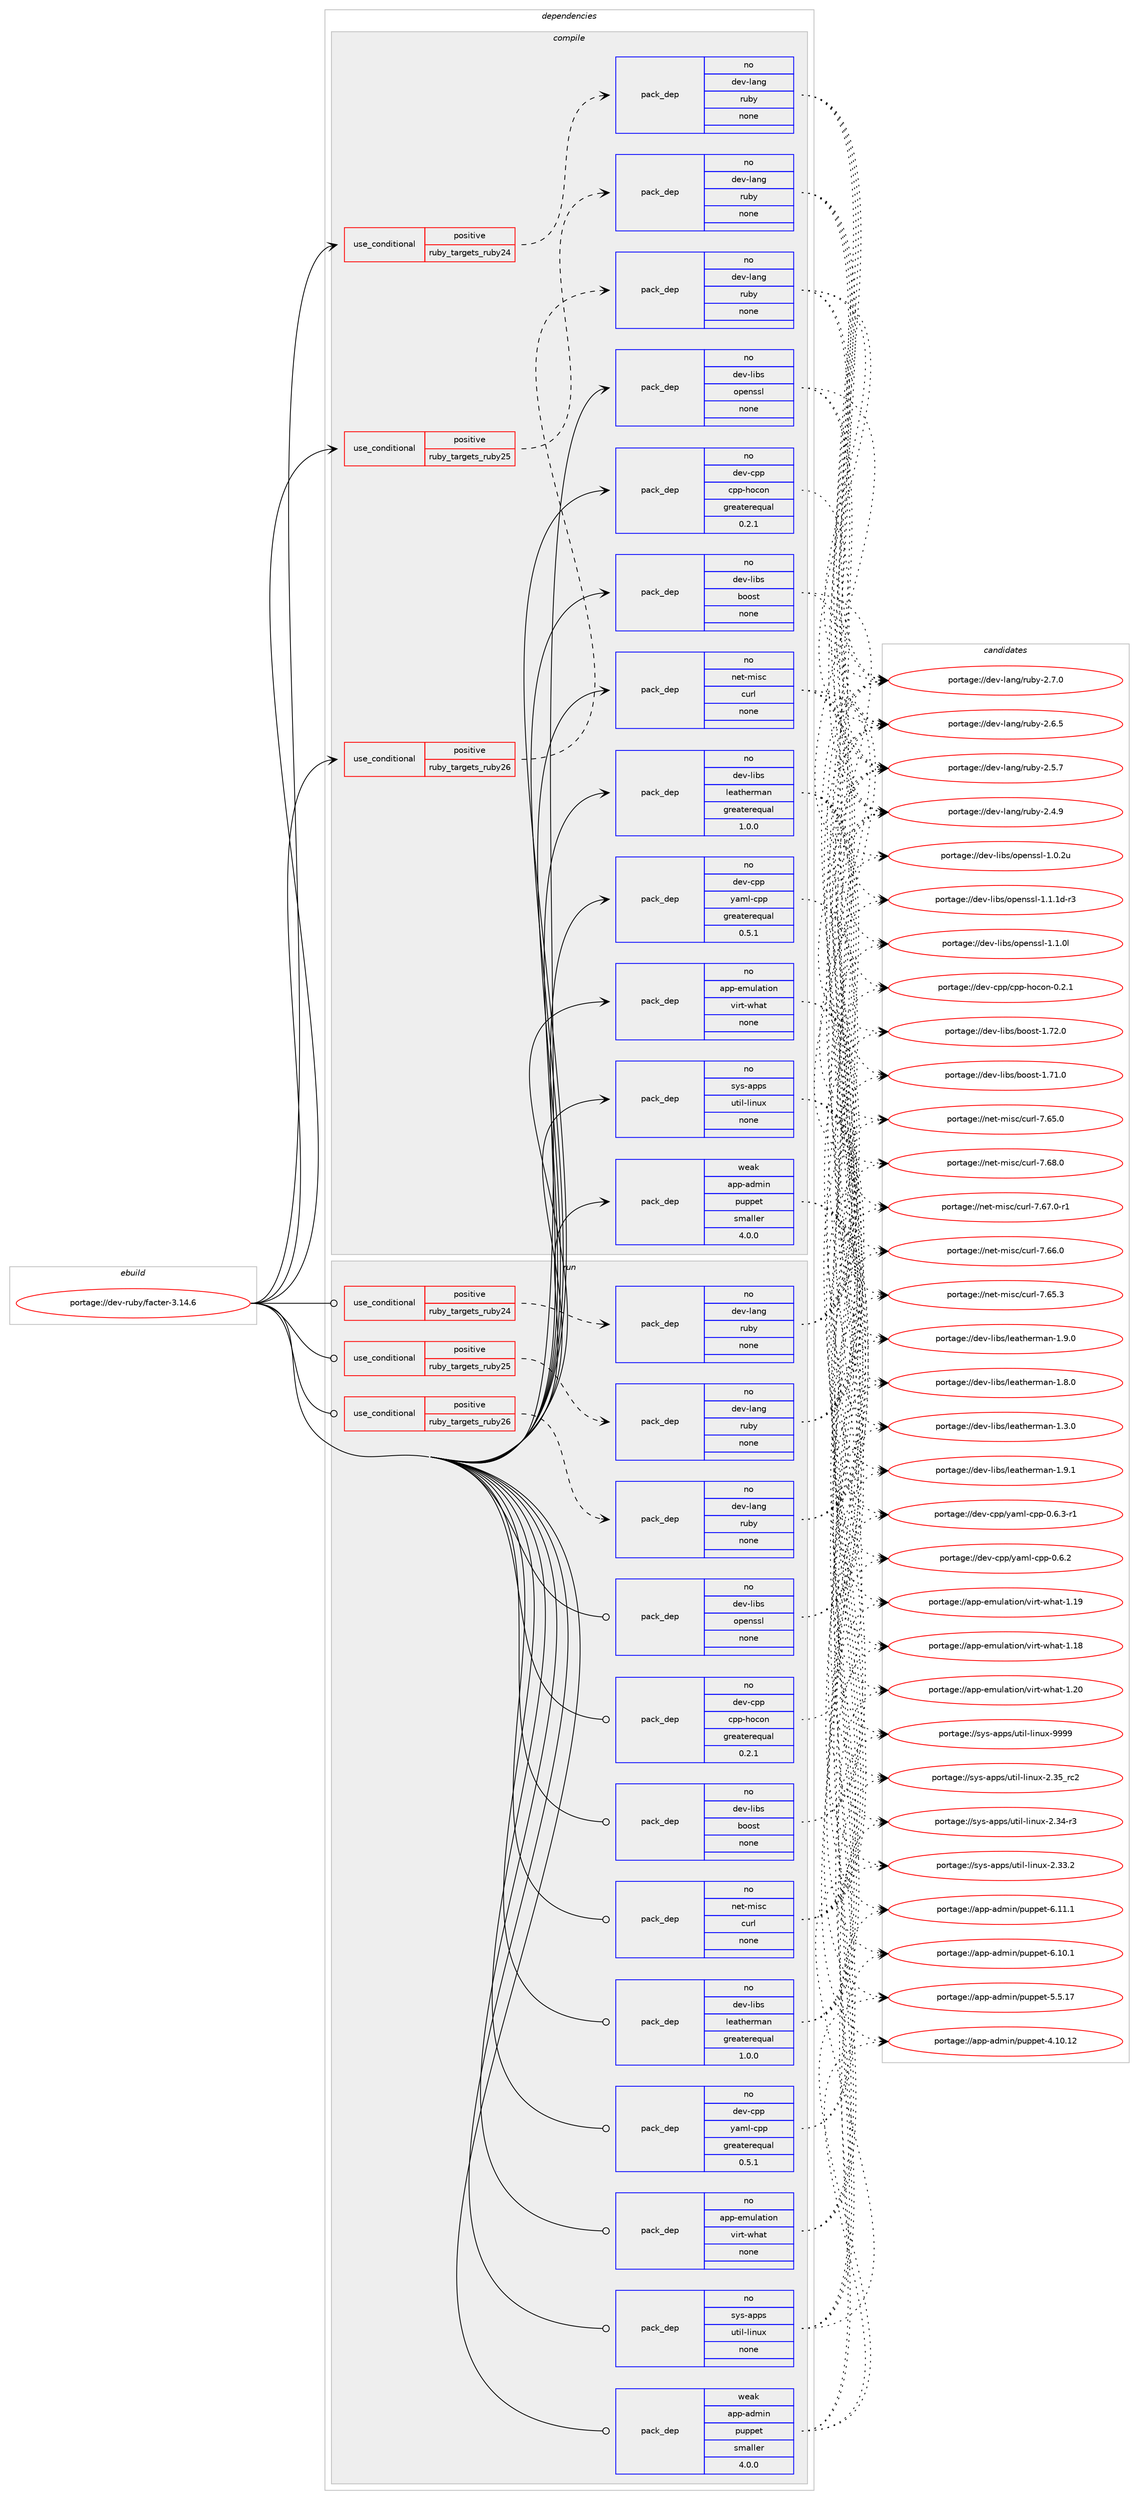 digraph prolog {

# *************
# Graph options
# *************

newrank=true;
concentrate=true;
compound=true;
graph [rankdir=LR,fontname=Helvetica,fontsize=10,ranksep=1.5];#, ranksep=2.5, nodesep=0.2];
edge  [arrowhead=vee];
node  [fontname=Helvetica,fontsize=10];

# **********
# The ebuild
# **********

subgraph cluster_leftcol {
color=gray;
label=<<i>ebuild</i>>;
id [label="portage://dev-ruby/facter-3.14.6", color=red, width=4, href="../dev-ruby/facter-3.14.6.svg"];
}

# ****************
# The dependencies
# ****************

subgraph cluster_midcol {
color=gray;
label=<<i>dependencies</i>>;
subgraph cluster_compile {
fillcolor="#eeeeee";
style=filled;
label=<<i>compile</i>>;
subgraph cond88063 {
dependency357600 [label=<<TABLE BORDER="0" CELLBORDER="1" CELLSPACING="0" CELLPADDING="4"><TR><TD ROWSPAN="3" CELLPADDING="10">use_conditional</TD></TR><TR><TD>positive</TD></TR><TR><TD>ruby_targets_ruby24</TD></TR></TABLE>>, shape=none, color=red];
subgraph pack264724 {
dependency357601 [label=<<TABLE BORDER="0" CELLBORDER="1" CELLSPACING="0" CELLPADDING="4" WIDTH="220"><TR><TD ROWSPAN="6" CELLPADDING="30">pack_dep</TD></TR><TR><TD WIDTH="110">no</TD></TR><TR><TD>dev-lang</TD></TR><TR><TD>ruby</TD></TR><TR><TD>none</TD></TR><TR><TD></TD></TR></TABLE>>, shape=none, color=blue];
}
dependency357600:e -> dependency357601:w [weight=20,style="dashed",arrowhead="vee"];
}
id:e -> dependency357600:w [weight=20,style="solid",arrowhead="vee"];
subgraph cond88064 {
dependency357602 [label=<<TABLE BORDER="0" CELLBORDER="1" CELLSPACING="0" CELLPADDING="4"><TR><TD ROWSPAN="3" CELLPADDING="10">use_conditional</TD></TR><TR><TD>positive</TD></TR><TR><TD>ruby_targets_ruby25</TD></TR></TABLE>>, shape=none, color=red];
subgraph pack264725 {
dependency357603 [label=<<TABLE BORDER="0" CELLBORDER="1" CELLSPACING="0" CELLPADDING="4" WIDTH="220"><TR><TD ROWSPAN="6" CELLPADDING="30">pack_dep</TD></TR><TR><TD WIDTH="110">no</TD></TR><TR><TD>dev-lang</TD></TR><TR><TD>ruby</TD></TR><TR><TD>none</TD></TR><TR><TD></TD></TR></TABLE>>, shape=none, color=blue];
}
dependency357602:e -> dependency357603:w [weight=20,style="dashed",arrowhead="vee"];
}
id:e -> dependency357602:w [weight=20,style="solid",arrowhead="vee"];
subgraph cond88065 {
dependency357604 [label=<<TABLE BORDER="0" CELLBORDER="1" CELLSPACING="0" CELLPADDING="4"><TR><TD ROWSPAN="3" CELLPADDING="10">use_conditional</TD></TR><TR><TD>positive</TD></TR><TR><TD>ruby_targets_ruby26</TD></TR></TABLE>>, shape=none, color=red];
subgraph pack264726 {
dependency357605 [label=<<TABLE BORDER="0" CELLBORDER="1" CELLSPACING="0" CELLPADDING="4" WIDTH="220"><TR><TD ROWSPAN="6" CELLPADDING="30">pack_dep</TD></TR><TR><TD WIDTH="110">no</TD></TR><TR><TD>dev-lang</TD></TR><TR><TD>ruby</TD></TR><TR><TD>none</TD></TR><TR><TD></TD></TR></TABLE>>, shape=none, color=blue];
}
dependency357604:e -> dependency357605:w [weight=20,style="dashed",arrowhead="vee"];
}
id:e -> dependency357604:w [weight=20,style="solid",arrowhead="vee"];
subgraph pack264727 {
dependency357606 [label=<<TABLE BORDER="0" CELLBORDER="1" CELLSPACING="0" CELLPADDING="4" WIDTH="220"><TR><TD ROWSPAN="6" CELLPADDING="30">pack_dep</TD></TR><TR><TD WIDTH="110">no</TD></TR><TR><TD>app-emulation</TD></TR><TR><TD>virt-what</TD></TR><TR><TD>none</TD></TR><TR><TD></TD></TR></TABLE>>, shape=none, color=blue];
}
id:e -> dependency357606:w [weight=20,style="solid",arrowhead="vee"];
subgraph pack264728 {
dependency357607 [label=<<TABLE BORDER="0" CELLBORDER="1" CELLSPACING="0" CELLPADDING="4" WIDTH="220"><TR><TD ROWSPAN="6" CELLPADDING="30">pack_dep</TD></TR><TR><TD WIDTH="110">no</TD></TR><TR><TD>dev-cpp</TD></TR><TR><TD>cpp-hocon</TD></TR><TR><TD>greaterequal</TD></TR><TR><TD>0.2.1</TD></TR></TABLE>>, shape=none, color=blue];
}
id:e -> dependency357607:w [weight=20,style="solid",arrowhead="vee"];
subgraph pack264729 {
dependency357608 [label=<<TABLE BORDER="0" CELLBORDER="1" CELLSPACING="0" CELLPADDING="4" WIDTH="220"><TR><TD ROWSPAN="6" CELLPADDING="30">pack_dep</TD></TR><TR><TD WIDTH="110">no</TD></TR><TR><TD>dev-cpp</TD></TR><TR><TD>yaml-cpp</TD></TR><TR><TD>greaterequal</TD></TR><TR><TD>0.5.1</TD></TR></TABLE>>, shape=none, color=blue];
}
id:e -> dependency357608:w [weight=20,style="solid",arrowhead="vee"];
subgraph pack264730 {
dependency357609 [label=<<TABLE BORDER="0" CELLBORDER="1" CELLSPACING="0" CELLPADDING="4" WIDTH="220"><TR><TD ROWSPAN="6" CELLPADDING="30">pack_dep</TD></TR><TR><TD WIDTH="110">no</TD></TR><TR><TD>dev-libs</TD></TR><TR><TD>boost</TD></TR><TR><TD>none</TD></TR><TR><TD></TD></TR></TABLE>>, shape=none, color=blue];
}
id:e -> dependency357609:w [weight=20,style="solid",arrowhead="vee"];
subgraph pack264731 {
dependency357610 [label=<<TABLE BORDER="0" CELLBORDER="1" CELLSPACING="0" CELLPADDING="4" WIDTH="220"><TR><TD ROWSPAN="6" CELLPADDING="30">pack_dep</TD></TR><TR><TD WIDTH="110">no</TD></TR><TR><TD>dev-libs</TD></TR><TR><TD>leatherman</TD></TR><TR><TD>greaterequal</TD></TR><TR><TD>1.0.0</TD></TR></TABLE>>, shape=none, color=blue];
}
id:e -> dependency357610:w [weight=20,style="solid",arrowhead="vee"];
subgraph pack264732 {
dependency357611 [label=<<TABLE BORDER="0" CELLBORDER="1" CELLSPACING="0" CELLPADDING="4" WIDTH="220"><TR><TD ROWSPAN="6" CELLPADDING="30">pack_dep</TD></TR><TR><TD WIDTH="110">no</TD></TR><TR><TD>dev-libs</TD></TR><TR><TD>openssl</TD></TR><TR><TD>none</TD></TR><TR><TD></TD></TR></TABLE>>, shape=none, color=blue];
}
id:e -> dependency357611:w [weight=20,style="solid",arrowhead="vee"];
subgraph pack264733 {
dependency357612 [label=<<TABLE BORDER="0" CELLBORDER="1" CELLSPACING="0" CELLPADDING="4" WIDTH="220"><TR><TD ROWSPAN="6" CELLPADDING="30">pack_dep</TD></TR><TR><TD WIDTH="110">no</TD></TR><TR><TD>net-misc</TD></TR><TR><TD>curl</TD></TR><TR><TD>none</TD></TR><TR><TD></TD></TR></TABLE>>, shape=none, color=blue];
}
id:e -> dependency357612:w [weight=20,style="solid",arrowhead="vee"];
subgraph pack264734 {
dependency357613 [label=<<TABLE BORDER="0" CELLBORDER="1" CELLSPACING="0" CELLPADDING="4" WIDTH="220"><TR><TD ROWSPAN="6" CELLPADDING="30">pack_dep</TD></TR><TR><TD WIDTH="110">no</TD></TR><TR><TD>sys-apps</TD></TR><TR><TD>util-linux</TD></TR><TR><TD>none</TD></TR><TR><TD></TD></TR></TABLE>>, shape=none, color=blue];
}
id:e -> dependency357613:w [weight=20,style="solid",arrowhead="vee"];
subgraph pack264735 {
dependency357614 [label=<<TABLE BORDER="0" CELLBORDER="1" CELLSPACING="0" CELLPADDING="4" WIDTH="220"><TR><TD ROWSPAN="6" CELLPADDING="30">pack_dep</TD></TR><TR><TD WIDTH="110">weak</TD></TR><TR><TD>app-admin</TD></TR><TR><TD>puppet</TD></TR><TR><TD>smaller</TD></TR><TR><TD>4.0.0</TD></TR></TABLE>>, shape=none, color=blue];
}
id:e -> dependency357614:w [weight=20,style="solid",arrowhead="vee"];
}
subgraph cluster_compileandrun {
fillcolor="#eeeeee";
style=filled;
label=<<i>compile and run</i>>;
}
subgraph cluster_run {
fillcolor="#eeeeee";
style=filled;
label=<<i>run</i>>;
subgraph cond88066 {
dependency357615 [label=<<TABLE BORDER="0" CELLBORDER="1" CELLSPACING="0" CELLPADDING="4"><TR><TD ROWSPAN="3" CELLPADDING="10">use_conditional</TD></TR><TR><TD>positive</TD></TR><TR><TD>ruby_targets_ruby24</TD></TR></TABLE>>, shape=none, color=red];
subgraph pack264736 {
dependency357616 [label=<<TABLE BORDER="0" CELLBORDER="1" CELLSPACING="0" CELLPADDING="4" WIDTH="220"><TR><TD ROWSPAN="6" CELLPADDING="30">pack_dep</TD></TR><TR><TD WIDTH="110">no</TD></TR><TR><TD>dev-lang</TD></TR><TR><TD>ruby</TD></TR><TR><TD>none</TD></TR><TR><TD></TD></TR></TABLE>>, shape=none, color=blue];
}
dependency357615:e -> dependency357616:w [weight=20,style="dashed",arrowhead="vee"];
}
id:e -> dependency357615:w [weight=20,style="solid",arrowhead="odot"];
subgraph cond88067 {
dependency357617 [label=<<TABLE BORDER="0" CELLBORDER="1" CELLSPACING="0" CELLPADDING="4"><TR><TD ROWSPAN="3" CELLPADDING="10">use_conditional</TD></TR><TR><TD>positive</TD></TR><TR><TD>ruby_targets_ruby25</TD></TR></TABLE>>, shape=none, color=red];
subgraph pack264737 {
dependency357618 [label=<<TABLE BORDER="0" CELLBORDER="1" CELLSPACING="0" CELLPADDING="4" WIDTH="220"><TR><TD ROWSPAN="6" CELLPADDING="30">pack_dep</TD></TR><TR><TD WIDTH="110">no</TD></TR><TR><TD>dev-lang</TD></TR><TR><TD>ruby</TD></TR><TR><TD>none</TD></TR><TR><TD></TD></TR></TABLE>>, shape=none, color=blue];
}
dependency357617:e -> dependency357618:w [weight=20,style="dashed",arrowhead="vee"];
}
id:e -> dependency357617:w [weight=20,style="solid",arrowhead="odot"];
subgraph cond88068 {
dependency357619 [label=<<TABLE BORDER="0" CELLBORDER="1" CELLSPACING="0" CELLPADDING="4"><TR><TD ROWSPAN="3" CELLPADDING="10">use_conditional</TD></TR><TR><TD>positive</TD></TR><TR><TD>ruby_targets_ruby26</TD></TR></TABLE>>, shape=none, color=red];
subgraph pack264738 {
dependency357620 [label=<<TABLE BORDER="0" CELLBORDER="1" CELLSPACING="0" CELLPADDING="4" WIDTH="220"><TR><TD ROWSPAN="6" CELLPADDING="30">pack_dep</TD></TR><TR><TD WIDTH="110">no</TD></TR><TR><TD>dev-lang</TD></TR><TR><TD>ruby</TD></TR><TR><TD>none</TD></TR><TR><TD></TD></TR></TABLE>>, shape=none, color=blue];
}
dependency357619:e -> dependency357620:w [weight=20,style="dashed",arrowhead="vee"];
}
id:e -> dependency357619:w [weight=20,style="solid",arrowhead="odot"];
subgraph pack264739 {
dependency357621 [label=<<TABLE BORDER="0" CELLBORDER="1" CELLSPACING="0" CELLPADDING="4" WIDTH="220"><TR><TD ROWSPAN="6" CELLPADDING="30">pack_dep</TD></TR><TR><TD WIDTH="110">no</TD></TR><TR><TD>app-emulation</TD></TR><TR><TD>virt-what</TD></TR><TR><TD>none</TD></TR><TR><TD></TD></TR></TABLE>>, shape=none, color=blue];
}
id:e -> dependency357621:w [weight=20,style="solid",arrowhead="odot"];
subgraph pack264740 {
dependency357622 [label=<<TABLE BORDER="0" CELLBORDER="1" CELLSPACING="0" CELLPADDING="4" WIDTH="220"><TR><TD ROWSPAN="6" CELLPADDING="30">pack_dep</TD></TR><TR><TD WIDTH="110">no</TD></TR><TR><TD>dev-cpp</TD></TR><TR><TD>cpp-hocon</TD></TR><TR><TD>greaterequal</TD></TR><TR><TD>0.2.1</TD></TR></TABLE>>, shape=none, color=blue];
}
id:e -> dependency357622:w [weight=20,style="solid",arrowhead="odot"];
subgraph pack264741 {
dependency357623 [label=<<TABLE BORDER="0" CELLBORDER="1" CELLSPACING="0" CELLPADDING="4" WIDTH="220"><TR><TD ROWSPAN="6" CELLPADDING="30">pack_dep</TD></TR><TR><TD WIDTH="110">no</TD></TR><TR><TD>dev-cpp</TD></TR><TR><TD>yaml-cpp</TD></TR><TR><TD>greaterequal</TD></TR><TR><TD>0.5.1</TD></TR></TABLE>>, shape=none, color=blue];
}
id:e -> dependency357623:w [weight=20,style="solid",arrowhead="odot"];
subgraph pack264742 {
dependency357624 [label=<<TABLE BORDER="0" CELLBORDER="1" CELLSPACING="0" CELLPADDING="4" WIDTH="220"><TR><TD ROWSPAN="6" CELLPADDING="30">pack_dep</TD></TR><TR><TD WIDTH="110">no</TD></TR><TR><TD>dev-libs</TD></TR><TR><TD>boost</TD></TR><TR><TD>none</TD></TR><TR><TD></TD></TR></TABLE>>, shape=none, color=blue];
}
id:e -> dependency357624:w [weight=20,style="solid",arrowhead="odot"];
subgraph pack264743 {
dependency357625 [label=<<TABLE BORDER="0" CELLBORDER="1" CELLSPACING="0" CELLPADDING="4" WIDTH="220"><TR><TD ROWSPAN="6" CELLPADDING="30">pack_dep</TD></TR><TR><TD WIDTH="110">no</TD></TR><TR><TD>dev-libs</TD></TR><TR><TD>leatherman</TD></TR><TR><TD>greaterequal</TD></TR><TR><TD>1.0.0</TD></TR></TABLE>>, shape=none, color=blue];
}
id:e -> dependency357625:w [weight=20,style="solid",arrowhead="odot"];
subgraph pack264744 {
dependency357626 [label=<<TABLE BORDER="0" CELLBORDER="1" CELLSPACING="0" CELLPADDING="4" WIDTH="220"><TR><TD ROWSPAN="6" CELLPADDING="30">pack_dep</TD></TR><TR><TD WIDTH="110">no</TD></TR><TR><TD>dev-libs</TD></TR><TR><TD>openssl</TD></TR><TR><TD>none</TD></TR><TR><TD></TD></TR></TABLE>>, shape=none, color=blue];
}
id:e -> dependency357626:w [weight=20,style="solid",arrowhead="odot"];
subgraph pack264745 {
dependency357627 [label=<<TABLE BORDER="0" CELLBORDER="1" CELLSPACING="0" CELLPADDING="4" WIDTH="220"><TR><TD ROWSPAN="6" CELLPADDING="30">pack_dep</TD></TR><TR><TD WIDTH="110">no</TD></TR><TR><TD>net-misc</TD></TR><TR><TD>curl</TD></TR><TR><TD>none</TD></TR><TR><TD></TD></TR></TABLE>>, shape=none, color=blue];
}
id:e -> dependency357627:w [weight=20,style="solid",arrowhead="odot"];
subgraph pack264746 {
dependency357628 [label=<<TABLE BORDER="0" CELLBORDER="1" CELLSPACING="0" CELLPADDING="4" WIDTH="220"><TR><TD ROWSPAN="6" CELLPADDING="30">pack_dep</TD></TR><TR><TD WIDTH="110">no</TD></TR><TR><TD>sys-apps</TD></TR><TR><TD>util-linux</TD></TR><TR><TD>none</TD></TR><TR><TD></TD></TR></TABLE>>, shape=none, color=blue];
}
id:e -> dependency357628:w [weight=20,style="solid",arrowhead="odot"];
subgraph pack264747 {
dependency357629 [label=<<TABLE BORDER="0" CELLBORDER="1" CELLSPACING="0" CELLPADDING="4" WIDTH="220"><TR><TD ROWSPAN="6" CELLPADDING="30">pack_dep</TD></TR><TR><TD WIDTH="110">weak</TD></TR><TR><TD>app-admin</TD></TR><TR><TD>puppet</TD></TR><TR><TD>smaller</TD></TR><TR><TD>4.0.0</TD></TR></TABLE>>, shape=none, color=blue];
}
id:e -> dependency357629:w [weight=20,style="solid",arrowhead="odot"];
}
}

# **************
# The candidates
# **************

subgraph cluster_choices {
rank=same;
color=gray;
label=<<i>candidates</i>>;

subgraph choice264724 {
color=black;
nodesep=1;
choice10010111845108971101034711411798121455046554648 [label="portage://dev-lang/ruby-2.7.0", color=red, width=4,href="../dev-lang/ruby-2.7.0.svg"];
choice10010111845108971101034711411798121455046544653 [label="portage://dev-lang/ruby-2.6.5", color=red, width=4,href="../dev-lang/ruby-2.6.5.svg"];
choice10010111845108971101034711411798121455046534655 [label="portage://dev-lang/ruby-2.5.7", color=red, width=4,href="../dev-lang/ruby-2.5.7.svg"];
choice10010111845108971101034711411798121455046524657 [label="portage://dev-lang/ruby-2.4.9", color=red, width=4,href="../dev-lang/ruby-2.4.9.svg"];
dependency357601:e -> choice10010111845108971101034711411798121455046554648:w [style=dotted,weight="100"];
dependency357601:e -> choice10010111845108971101034711411798121455046544653:w [style=dotted,weight="100"];
dependency357601:e -> choice10010111845108971101034711411798121455046534655:w [style=dotted,weight="100"];
dependency357601:e -> choice10010111845108971101034711411798121455046524657:w [style=dotted,weight="100"];
}
subgraph choice264725 {
color=black;
nodesep=1;
choice10010111845108971101034711411798121455046554648 [label="portage://dev-lang/ruby-2.7.0", color=red, width=4,href="../dev-lang/ruby-2.7.0.svg"];
choice10010111845108971101034711411798121455046544653 [label="portage://dev-lang/ruby-2.6.5", color=red, width=4,href="../dev-lang/ruby-2.6.5.svg"];
choice10010111845108971101034711411798121455046534655 [label="portage://dev-lang/ruby-2.5.7", color=red, width=4,href="../dev-lang/ruby-2.5.7.svg"];
choice10010111845108971101034711411798121455046524657 [label="portage://dev-lang/ruby-2.4.9", color=red, width=4,href="../dev-lang/ruby-2.4.9.svg"];
dependency357603:e -> choice10010111845108971101034711411798121455046554648:w [style=dotted,weight="100"];
dependency357603:e -> choice10010111845108971101034711411798121455046544653:w [style=dotted,weight="100"];
dependency357603:e -> choice10010111845108971101034711411798121455046534655:w [style=dotted,weight="100"];
dependency357603:e -> choice10010111845108971101034711411798121455046524657:w [style=dotted,weight="100"];
}
subgraph choice264726 {
color=black;
nodesep=1;
choice10010111845108971101034711411798121455046554648 [label="portage://dev-lang/ruby-2.7.0", color=red, width=4,href="../dev-lang/ruby-2.7.0.svg"];
choice10010111845108971101034711411798121455046544653 [label="portage://dev-lang/ruby-2.6.5", color=red, width=4,href="../dev-lang/ruby-2.6.5.svg"];
choice10010111845108971101034711411798121455046534655 [label="portage://dev-lang/ruby-2.5.7", color=red, width=4,href="../dev-lang/ruby-2.5.7.svg"];
choice10010111845108971101034711411798121455046524657 [label="portage://dev-lang/ruby-2.4.9", color=red, width=4,href="../dev-lang/ruby-2.4.9.svg"];
dependency357605:e -> choice10010111845108971101034711411798121455046554648:w [style=dotted,weight="100"];
dependency357605:e -> choice10010111845108971101034711411798121455046544653:w [style=dotted,weight="100"];
dependency357605:e -> choice10010111845108971101034711411798121455046534655:w [style=dotted,weight="100"];
dependency357605:e -> choice10010111845108971101034711411798121455046524657:w [style=dotted,weight="100"];
}
subgraph choice264727 {
color=black;
nodesep=1;
choice9711211245101109117108971161051111104711810511411645119104971164549465048 [label="portage://app-emulation/virt-what-1.20", color=red, width=4,href="../app-emulation/virt-what-1.20.svg"];
choice9711211245101109117108971161051111104711810511411645119104971164549464957 [label="portage://app-emulation/virt-what-1.19", color=red, width=4,href="../app-emulation/virt-what-1.19.svg"];
choice9711211245101109117108971161051111104711810511411645119104971164549464956 [label="portage://app-emulation/virt-what-1.18", color=red, width=4,href="../app-emulation/virt-what-1.18.svg"];
dependency357606:e -> choice9711211245101109117108971161051111104711810511411645119104971164549465048:w [style=dotted,weight="100"];
dependency357606:e -> choice9711211245101109117108971161051111104711810511411645119104971164549464957:w [style=dotted,weight="100"];
dependency357606:e -> choice9711211245101109117108971161051111104711810511411645119104971164549464956:w [style=dotted,weight="100"];
}
subgraph choice264728 {
color=black;
nodesep=1;
choice100101118459911211247991121124510411199111110454846504649 [label="portage://dev-cpp/cpp-hocon-0.2.1", color=red, width=4,href="../dev-cpp/cpp-hocon-0.2.1.svg"];
dependency357607:e -> choice100101118459911211247991121124510411199111110454846504649:w [style=dotted,weight="100"];
}
subgraph choice264729 {
color=black;
nodesep=1;
choice1001011184599112112471219710910845991121124548465446514511449 [label="portage://dev-cpp/yaml-cpp-0.6.3-r1", color=red, width=4,href="../dev-cpp/yaml-cpp-0.6.3-r1.svg"];
choice100101118459911211247121971091084599112112454846544650 [label="portage://dev-cpp/yaml-cpp-0.6.2", color=red, width=4,href="../dev-cpp/yaml-cpp-0.6.2.svg"];
dependency357608:e -> choice1001011184599112112471219710910845991121124548465446514511449:w [style=dotted,weight="100"];
dependency357608:e -> choice100101118459911211247121971091084599112112454846544650:w [style=dotted,weight="100"];
}
subgraph choice264730 {
color=black;
nodesep=1;
choice1001011184510810598115479811111111511645494655504648 [label="portage://dev-libs/boost-1.72.0", color=red, width=4,href="../dev-libs/boost-1.72.0.svg"];
choice1001011184510810598115479811111111511645494655494648 [label="portage://dev-libs/boost-1.71.0", color=red, width=4,href="../dev-libs/boost-1.71.0.svg"];
dependency357609:e -> choice1001011184510810598115479811111111511645494655504648:w [style=dotted,weight="100"];
dependency357609:e -> choice1001011184510810598115479811111111511645494655494648:w [style=dotted,weight="100"];
}
subgraph choice264731 {
color=black;
nodesep=1;
choice1001011184510810598115471081019711610410111410997110454946574649 [label="portage://dev-libs/leatherman-1.9.1", color=red, width=4,href="../dev-libs/leatherman-1.9.1.svg"];
choice1001011184510810598115471081019711610410111410997110454946574648 [label="portage://dev-libs/leatherman-1.9.0", color=red, width=4,href="../dev-libs/leatherman-1.9.0.svg"];
choice1001011184510810598115471081019711610410111410997110454946564648 [label="portage://dev-libs/leatherman-1.8.0", color=red, width=4,href="../dev-libs/leatherman-1.8.0.svg"];
choice1001011184510810598115471081019711610410111410997110454946514648 [label="portage://dev-libs/leatherman-1.3.0", color=red, width=4,href="../dev-libs/leatherman-1.3.0.svg"];
dependency357610:e -> choice1001011184510810598115471081019711610410111410997110454946574649:w [style=dotted,weight="100"];
dependency357610:e -> choice1001011184510810598115471081019711610410111410997110454946574648:w [style=dotted,weight="100"];
dependency357610:e -> choice1001011184510810598115471081019711610410111410997110454946564648:w [style=dotted,weight="100"];
dependency357610:e -> choice1001011184510810598115471081019711610410111410997110454946514648:w [style=dotted,weight="100"];
}
subgraph choice264732 {
color=black;
nodesep=1;
choice1001011184510810598115471111121011101151151084549464946491004511451 [label="portage://dev-libs/openssl-1.1.1d-r3", color=red, width=4,href="../dev-libs/openssl-1.1.1d-r3.svg"];
choice100101118451081059811547111112101110115115108454946494648108 [label="portage://dev-libs/openssl-1.1.0l", color=red, width=4,href="../dev-libs/openssl-1.1.0l.svg"];
choice100101118451081059811547111112101110115115108454946484650117 [label="portage://dev-libs/openssl-1.0.2u", color=red, width=4,href="../dev-libs/openssl-1.0.2u.svg"];
dependency357611:e -> choice1001011184510810598115471111121011101151151084549464946491004511451:w [style=dotted,weight="100"];
dependency357611:e -> choice100101118451081059811547111112101110115115108454946494648108:w [style=dotted,weight="100"];
dependency357611:e -> choice100101118451081059811547111112101110115115108454946484650117:w [style=dotted,weight="100"];
}
subgraph choice264733 {
color=black;
nodesep=1;
choice1101011164510910511599479911711410845554654564648 [label="portage://net-misc/curl-7.68.0", color=red, width=4,href="../net-misc/curl-7.68.0.svg"];
choice11010111645109105115994799117114108455546545546484511449 [label="portage://net-misc/curl-7.67.0-r1", color=red, width=4,href="../net-misc/curl-7.67.0-r1.svg"];
choice1101011164510910511599479911711410845554654544648 [label="portage://net-misc/curl-7.66.0", color=red, width=4,href="../net-misc/curl-7.66.0.svg"];
choice1101011164510910511599479911711410845554654534651 [label="portage://net-misc/curl-7.65.3", color=red, width=4,href="../net-misc/curl-7.65.3.svg"];
choice1101011164510910511599479911711410845554654534648 [label="portage://net-misc/curl-7.65.0", color=red, width=4,href="../net-misc/curl-7.65.0.svg"];
dependency357612:e -> choice1101011164510910511599479911711410845554654564648:w [style=dotted,weight="100"];
dependency357612:e -> choice11010111645109105115994799117114108455546545546484511449:w [style=dotted,weight="100"];
dependency357612:e -> choice1101011164510910511599479911711410845554654544648:w [style=dotted,weight="100"];
dependency357612:e -> choice1101011164510910511599479911711410845554654534651:w [style=dotted,weight="100"];
dependency357612:e -> choice1101011164510910511599479911711410845554654534648:w [style=dotted,weight="100"];
}
subgraph choice264734 {
color=black;
nodesep=1;
choice115121115459711211211547117116105108451081051101171204557575757 [label="portage://sys-apps/util-linux-9999", color=red, width=4,href="../sys-apps/util-linux-9999.svg"];
choice115121115459711211211547117116105108451081051101171204550465153951149950 [label="portage://sys-apps/util-linux-2.35_rc2", color=red, width=4,href="../sys-apps/util-linux-2.35_rc2.svg"];
choice1151211154597112112115471171161051084510810511011712045504651524511451 [label="portage://sys-apps/util-linux-2.34-r3", color=red, width=4,href="../sys-apps/util-linux-2.34-r3.svg"];
choice1151211154597112112115471171161051084510810511011712045504651514650 [label="portage://sys-apps/util-linux-2.33.2", color=red, width=4,href="../sys-apps/util-linux-2.33.2.svg"];
dependency357613:e -> choice115121115459711211211547117116105108451081051101171204557575757:w [style=dotted,weight="100"];
dependency357613:e -> choice115121115459711211211547117116105108451081051101171204550465153951149950:w [style=dotted,weight="100"];
dependency357613:e -> choice1151211154597112112115471171161051084510810511011712045504651524511451:w [style=dotted,weight="100"];
dependency357613:e -> choice1151211154597112112115471171161051084510810511011712045504651514650:w [style=dotted,weight="100"];
}
subgraph choice264735 {
color=black;
nodesep=1;
choice9711211245971001091051104711211711211210111645544649494649 [label="portage://app-admin/puppet-6.11.1", color=red, width=4,href="../app-admin/puppet-6.11.1.svg"];
choice9711211245971001091051104711211711211210111645544649484649 [label="portage://app-admin/puppet-6.10.1", color=red, width=4,href="../app-admin/puppet-6.10.1.svg"];
choice9711211245971001091051104711211711211210111645534653464955 [label="portage://app-admin/puppet-5.5.17", color=red, width=4,href="../app-admin/puppet-5.5.17.svg"];
choice971121124597100109105110471121171121121011164552464948464950 [label="portage://app-admin/puppet-4.10.12", color=red, width=4,href="../app-admin/puppet-4.10.12.svg"];
dependency357614:e -> choice9711211245971001091051104711211711211210111645544649494649:w [style=dotted,weight="100"];
dependency357614:e -> choice9711211245971001091051104711211711211210111645544649484649:w [style=dotted,weight="100"];
dependency357614:e -> choice9711211245971001091051104711211711211210111645534653464955:w [style=dotted,weight="100"];
dependency357614:e -> choice971121124597100109105110471121171121121011164552464948464950:w [style=dotted,weight="100"];
}
subgraph choice264736 {
color=black;
nodesep=1;
choice10010111845108971101034711411798121455046554648 [label="portage://dev-lang/ruby-2.7.0", color=red, width=4,href="../dev-lang/ruby-2.7.0.svg"];
choice10010111845108971101034711411798121455046544653 [label="portage://dev-lang/ruby-2.6.5", color=red, width=4,href="../dev-lang/ruby-2.6.5.svg"];
choice10010111845108971101034711411798121455046534655 [label="portage://dev-lang/ruby-2.5.7", color=red, width=4,href="../dev-lang/ruby-2.5.7.svg"];
choice10010111845108971101034711411798121455046524657 [label="portage://dev-lang/ruby-2.4.9", color=red, width=4,href="../dev-lang/ruby-2.4.9.svg"];
dependency357616:e -> choice10010111845108971101034711411798121455046554648:w [style=dotted,weight="100"];
dependency357616:e -> choice10010111845108971101034711411798121455046544653:w [style=dotted,weight="100"];
dependency357616:e -> choice10010111845108971101034711411798121455046534655:w [style=dotted,weight="100"];
dependency357616:e -> choice10010111845108971101034711411798121455046524657:w [style=dotted,weight="100"];
}
subgraph choice264737 {
color=black;
nodesep=1;
choice10010111845108971101034711411798121455046554648 [label="portage://dev-lang/ruby-2.7.0", color=red, width=4,href="../dev-lang/ruby-2.7.0.svg"];
choice10010111845108971101034711411798121455046544653 [label="portage://dev-lang/ruby-2.6.5", color=red, width=4,href="../dev-lang/ruby-2.6.5.svg"];
choice10010111845108971101034711411798121455046534655 [label="portage://dev-lang/ruby-2.5.7", color=red, width=4,href="../dev-lang/ruby-2.5.7.svg"];
choice10010111845108971101034711411798121455046524657 [label="portage://dev-lang/ruby-2.4.9", color=red, width=4,href="../dev-lang/ruby-2.4.9.svg"];
dependency357618:e -> choice10010111845108971101034711411798121455046554648:w [style=dotted,weight="100"];
dependency357618:e -> choice10010111845108971101034711411798121455046544653:w [style=dotted,weight="100"];
dependency357618:e -> choice10010111845108971101034711411798121455046534655:w [style=dotted,weight="100"];
dependency357618:e -> choice10010111845108971101034711411798121455046524657:w [style=dotted,weight="100"];
}
subgraph choice264738 {
color=black;
nodesep=1;
choice10010111845108971101034711411798121455046554648 [label="portage://dev-lang/ruby-2.7.0", color=red, width=4,href="../dev-lang/ruby-2.7.0.svg"];
choice10010111845108971101034711411798121455046544653 [label="portage://dev-lang/ruby-2.6.5", color=red, width=4,href="../dev-lang/ruby-2.6.5.svg"];
choice10010111845108971101034711411798121455046534655 [label="portage://dev-lang/ruby-2.5.7", color=red, width=4,href="../dev-lang/ruby-2.5.7.svg"];
choice10010111845108971101034711411798121455046524657 [label="portage://dev-lang/ruby-2.4.9", color=red, width=4,href="../dev-lang/ruby-2.4.9.svg"];
dependency357620:e -> choice10010111845108971101034711411798121455046554648:w [style=dotted,weight="100"];
dependency357620:e -> choice10010111845108971101034711411798121455046544653:w [style=dotted,weight="100"];
dependency357620:e -> choice10010111845108971101034711411798121455046534655:w [style=dotted,weight="100"];
dependency357620:e -> choice10010111845108971101034711411798121455046524657:w [style=dotted,weight="100"];
}
subgraph choice264739 {
color=black;
nodesep=1;
choice9711211245101109117108971161051111104711810511411645119104971164549465048 [label="portage://app-emulation/virt-what-1.20", color=red, width=4,href="../app-emulation/virt-what-1.20.svg"];
choice9711211245101109117108971161051111104711810511411645119104971164549464957 [label="portage://app-emulation/virt-what-1.19", color=red, width=4,href="../app-emulation/virt-what-1.19.svg"];
choice9711211245101109117108971161051111104711810511411645119104971164549464956 [label="portage://app-emulation/virt-what-1.18", color=red, width=4,href="../app-emulation/virt-what-1.18.svg"];
dependency357621:e -> choice9711211245101109117108971161051111104711810511411645119104971164549465048:w [style=dotted,weight="100"];
dependency357621:e -> choice9711211245101109117108971161051111104711810511411645119104971164549464957:w [style=dotted,weight="100"];
dependency357621:e -> choice9711211245101109117108971161051111104711810511411645119104971164549464956:w [style=dotted,weight="100"];
}
subgraph choice264740 {
color=black;
nodesep=1;
choice100101118459911211247991121124510411199111110454846504649 [label="portage://dev-cpp/cpp-hocon-0.2.1", color=red, width=4,href="../dev-cpp/cpp-hocon-0.2.1.svg"];
dependency357622:e -> choice100101118459911211247991121124510411199111110454846504649:w [style=dotted,weight="100"];
}
subgraph choice264741 {
color=black;
nodesep=1;
choice1001011184599112112471219710910845991121124548465446514511449 [label="portage://dev-cpp/yaml-cpp-0.6.3-r1", color=red, width=4,href="../dev-cpp/yaml-cpp-0.6.3-r1.svg"];
choice100101118459911211247121971091084599112112454846544650 [label="portage://dev-cpp/yaml-cpp-0.6.2", color=red, width=4,href="../dev-cpp/yaml-cpp-0.6.2.svg"];
dependency357623:e -> choice1001011184599112112471219710910845991121124548465446514511449:w [style=dotted,weight="100"];
dependency357623:e -> choice100101118459911211247121971091084599112112454846544650:w [style=dotted,weight="100"];
}
subgraph choice264742 {
color=black;
nodesep=1;
choice1001011184510810598115479811111111511645494655504648 [label="portage://dev-libs/boost-1.72.0", color=red, width=4,href="../dev-libs/boost-1.72.0.svg"];
choice1001011184510810598115479811111111511645494655494648 [label="portage://dev-libs/boost-1.71.0", color=red, width=4,href="../dev-libs/boost-1.71.0.svg"];
dependency357624:e -> choice1001011184510810598115479811111111511645494655504648:w [style=dotted,weight="100"];
dependency357624:e -> choice1001011184510810598115479811111111511645494655494648:w [style=dotted,weight="100"];
}
subgraph choice264743 {
color=black;
nodesep=1;
choice1001011184510810598115471081019711610410111410997110454946574649 [label="portage://dev-libs/leatherman-1.9.1", color=red, width=4,href="../dev-libs/leatherman-1.9.1.svg"];
choice1001011184510810598115471081019711610410111410997110454946574648 [label="portage://dev-libs/leatherman-1.9.0", color=red, width=4,href="../dev-libs/leatherman-1.9.0.svg"];
choice1001011184510810598115471081019711610410111410997110454946564648 [label="portage://dev-libs/leatherman-1.8.0", color=red, width=4,href="../dev-libs/leatherman-1.8.0.svg"];
choice1001011184510810598115471081019711610410111410997110454946514648 [label="portage://dev-libs/leatherman-1.3.0", color=red, width=4,href="../dev-libs/leatherman-1.3.0.svg"];
dependency357625:e -> choice1001011184510810598115471081019711610410111410997110454946574649:w [style=dotted,weight="100"];
dependency357625:e -> choice1001011184510810598115471081019711610410111410997110454946574648:w [style=dotted,weight="100"];
dependency357625:e -> choice1001011184510810598115471081019711610410111410997110454946564648:w [style=dotted,weight="100"];
dependency357625:e -> choice1001011184510810598115471081019711610410111410997110454946514648:w [style=dotted,weight="100"];
}
subgraph choice264744 {
color=black;
nodesep=1;
choice1001011184510810598115471111121011101151151084549464946491004511451 [label="portage://dev-libs/openssl-1.1.1d-r3", color=red, width=4,href="../dev-libs/openssl-1.1.1d-r3.svg"];
choice100101118451081059811547111112101110115115108454946494648108 [label="portage://dev-libs/openssl-1.1.0l", color=red, width=4,href="../dev-libs/openssl-1.1.0l.svg"];
choice100101118451081059811547111112101110115115108454946484650117 [label="portage://dev-libs/openssl-1.0.2u", color=red, width=4,href="../dev-libs/openssl-1.0.2u.svg"];
dependency357626:e -> choice1001011184510810598115471111121011101151151084549464946491004511451:w [style=dotted,weight="100"];
dependency357626:e -> choice100101118451081059811547111112101110115115108454946494648108:w [style=dotted,weight="100"];
dependency357626:e -> choice100101118451081059811547111112101110115115108454946484650117:w [style=dotted,weight="100"];
}
subgraph choice264745 {
color=black;
nodesep=1;
choice1101011164510910511599479911711410845554654564648 [label="portage://net-misc/curl-7.68.0", color=red, width=4,href="../net-misc/curl-7.68.0.svg"];
choice11010111645109105115994799117114108455546545546484511449 [label="portage://net-misc/curl-7.67.0-r1", color=red, width=4,href="../net-misc/curl-7.67.0-r1.svg"];
choice1101011164510910511599479911711410845554654544648 [label="portage://net-misc/curl-7.66.0", color=red, width=4,href="../net-misc/curl-7.66.0.svg"];
choice1101011164510910511599479911711410845554654534651 [label="portage://net-misc/curl-7.65.3", color=red, width=4,href="../net-misc/curl-7.65.3.svg"];
choice1101011164510910511599479911711410845554654534648 [label="portage://net-misc/curl-7.65.0", color=red, width=4,href="../net-misc/curl-7.65.0.svg"];
dependency357627:e -> choice1101011164510910511599479911711410845554654564648:w [style=dotted,weight="100"];
dependency357627:e -> choice11010111645109105115994799117114108455546545546484511449:w [style=dotted,weight="100"];
dependency357627:e -> choice1101011164510910511599479911711410845554654544648:w [style=dotted,weight="100"];
dependency357627:e -> choice1101011164510910511599479911711410845554654534651:w [style=dotted,weight="100"];
dependency357627:e -> choice1101011164510910511599479911711410845554654534648:w [style=dotted,weight="100"];
}
subgraph choice264746 {
color=black;
nodesep=1;
choice115121115459711211211547117116105108451081051101171204557575757 [label="portage://sys-apps/util-linux-9999", color=red, width=4,href="../sys-apps/util-linux-9999.svg"];
choice115121115459711211211547117116105108451081051101171204550465153951149950 [label="portage://sys-apps/util-linux-2.35_rc2", color=red, width=4,href="../sys-apps/util-linux-2.35_rc2.svg"];
choice1151211154597112112115471171161051084510810511011712045504651524511451 [label="portage://sys-apps/util-linux-2.34-r3", color=red, width=4,href="../sys-apps/util-linux-2.34-r3.svg"];
choice1151211154597112112115471171161051084510810511011712045504651514650 [label="portage://sys-apps/util-linux-2.33.2", color=red, width=4,href="../sys-apps/util-linux-2.33.2.svg"];
dependency357628:e -> choice115121115459711211211547117116105108451081051101171204557575757:w [style=dotted,weight="100"];
dependency357628:e -> choice115121115459711211211547117116105108451081051101171204550465153951149950:w [style=dotted,weight="100"];
dependency357628:e -> choice1151211154597112112115471171161051084510810511011712045504651524511451:w [style=dotted,weight="100"];
dependency357628:e -> choice1151211154597112112115471171161051084510810511011712045504651514650:w [style=dotted,weight="100"];
}
subgraph choice264747 {
color=black;
nodesep=1;
choice9711211245971001091051104711211711211210111645544649494649 [label="portage://app-admin/puppet-6.11.1", color=red, width=4,href="../app-admin/puppet-6.11.1.svg"];
choice9711211245971001091051104711211711211210111645544649484649 [label="portage://app-admin/puppet-6.10.1", color=red, width=4,href="../app-admin/puppet-6.10.1.svg"];
choice9711211245971001091051104711211711211210111645534653464955 [label="portage://app-admin/puppet-5.5.17", color=red, width=4,href="../app-admin/puppet-5.5.17.svg"];
choice971121124597100109105110471121171121121011164552464948464950 [label="portage://app-admin/puppet-4.10.12", color=red, width=4,href="../app-admin/puppet-4.10.12.svg"];
dependency357629:e -> choice9711211245971001091051104711211711211210111645544649494649:w [style=dotted,weight="100"];
dependency357629:e -> choice9711211245971001091051104711211711211210111645544649484649:w [style=dotted,weight="100"];
dependency357629:e -> choice9711211245971001091051104711211711211210111645534653464955:w [style=dotted,weight="100"];
dependency357629:e -> choice971121124597100109105110471121171121121011164552464948464950:w [style=dotted,weight="100"];
}
}

}

